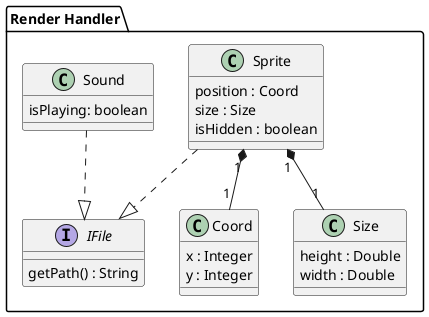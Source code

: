 @startuml
package "Render Handler" {
    class Coord {
        x : Integer
        y : Integer
    }

    class Size {
        height : Double
        width : Double
    }

    interface IFile {
        getPath() : String
    }

    class Sprite {
        position : Coord
        size : Size
        isHidden : boolean
    }
    Sprite "1" *-- "1" Coord
    Sprite "1" *-- "1" Size
    Sprite ..|> IFile

    class Sound {
        isPlaying: boolean
    }
    Sound ..|> IFile
}

@enduml